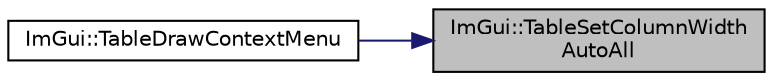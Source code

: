 digraph "ImGui::TableSetColumnWidthAutoAll"
{
 // LATEX_PDF_SIZE
  edge [fontname="Helvetica",fontsize="10",labelfontname="Helvetica",labelfontsize="10"];
  node [fontname="Helvetica",fontsize="10",shape=record];
  rankdir="RL";
  Node1 [label="ImGui::TableSetColumnWidth\lAutoAll",height=0.2,width=0.4,color="black", fillcolor="grey75", style="filled", fontcolor="black",tooltip=" "];
  Node1 -> Node2 [dir="back",color="midnightblue",fontsize="10",style="solid",fontname="Helvetica"];
  Node2 [label="ImGui::TableDrawContextMenu",height=0.2,width=0.4,color="black", fillcolor="white", style="filled",URL="$namespace_im_gui.html#add4b4da6cea17a33ebbe6b5a55d5fa16",tooltip=" "];
}
